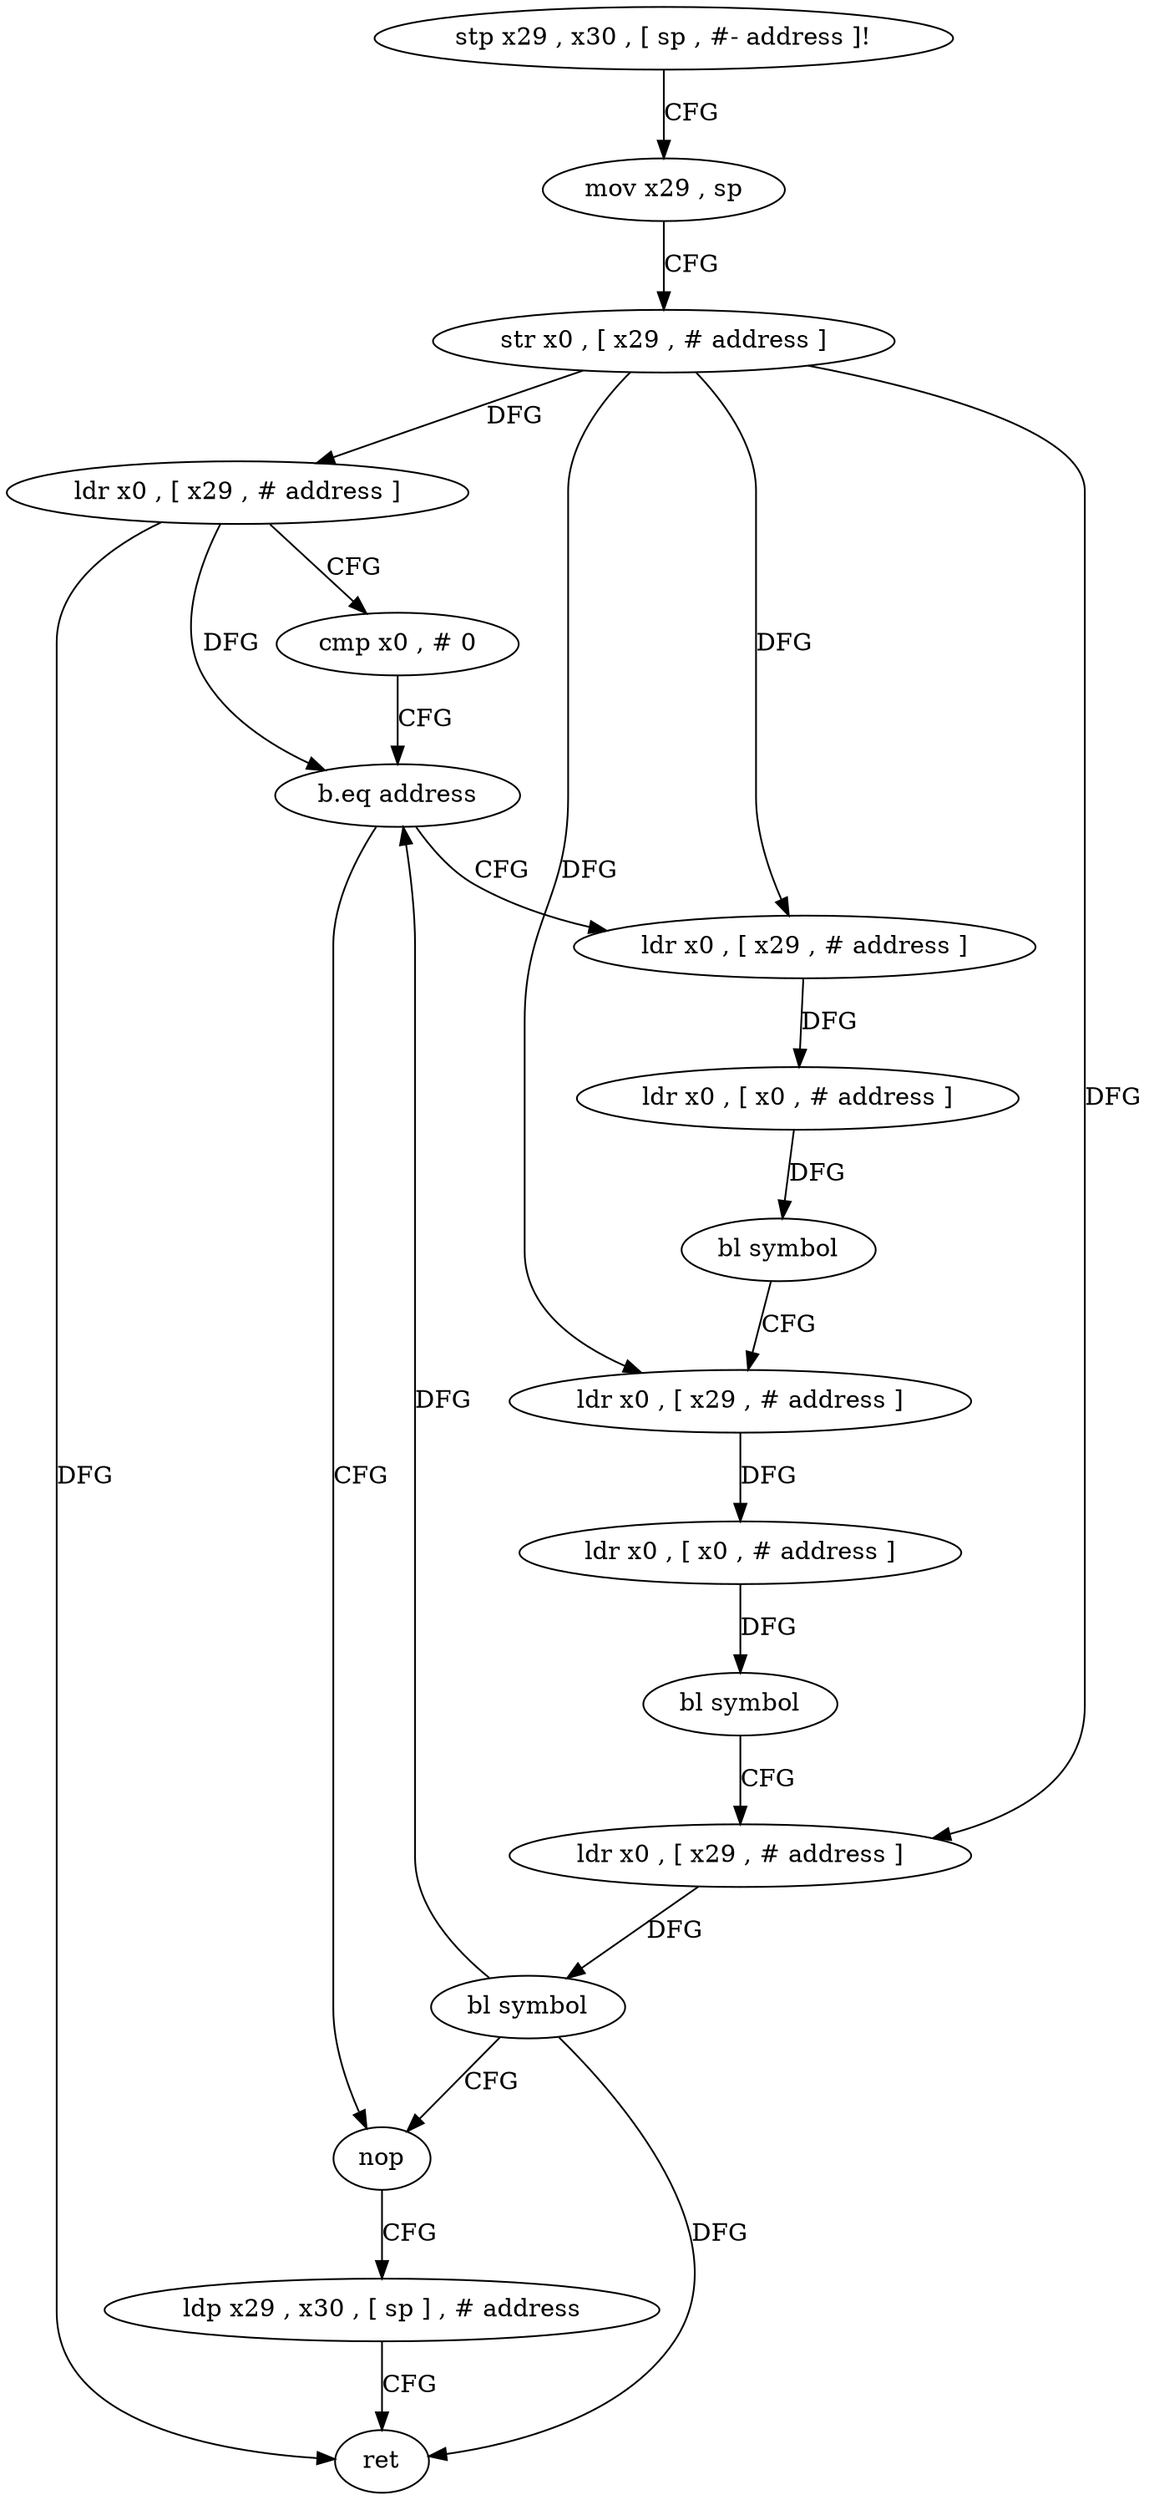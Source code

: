 digraph "func" {
"109888" [label = "stp x29 , x30 , [ sp , #- address ]!" ]
"109892" [label = "mov x29 , sp" ]
"109896" [label = "str x0 , [ x29 , # address ]" ]
"109900" [label = "ldr x0 , [ x29 , # address ]" ]
"109904" [label = "cmp x0 , # 0" ]
"109908" [label = "b.eq address" ]
"109944" [label = "nop" ]
"109912" [label = "ldr x0 , [ x29 , # address ]" ]
"109948" [label = "ldp x29 , x30 , [ sp ] , # address" ]
"109952" [label = "ret" ]
"109916" [label = "ldr x0 , [ x0 , # address ]" ]
"109920" [label = "bl symbol" ]
"109924" [label = "ldr x0 , [ x29 , # address ]" ]
"109928" [label = "ldr x0 , [ x0 , # address ]" ]
"109932" [label = "bl symbol" ]
"109936" [label = "ldr x0 , [ x29 , # address ]" ]
"109940" [label = "bl symbol" ]
"109888" -> "109892" [ label = "CFG" ]
"109892" -> "109896" [ label = "CFG" ]
"109896" -> "109900" [ label = "DFG" ]
"109896" -> "109912" [ label = "DFG" ]
"109896" -> "109924" [ label = "DFG" ]
"109896" -> "109936" [ label = "DFG" ]
"109900" -> "109904" [ label = "CFG" ]
"109900" -> "109908" [ label = "DFG" ]
"109900" -> "109952" [ label = "DFG" ]
"109904" -> "109908" [ label = "CFG" ]
"109908" -> "109944" [ label = "CFG" ]
"109908" -> "109912" [ label = "CFG" ]
"109944" -> "109948" [ label = "CFG" ]
"109912" -> "109916" [ label = "DFG" ]
"109948" -> "109952" [ label = "CFG" ]
"109916" -> "109920" [ label = "DFG" ]
"109920" -> "109924" [ label = "CFG" ]
"109924" -> "109928" [ label = "DFG" ]
"109928" -> "109932" [ label = "DFG" ]
"109932" -> "109936" [ label = "CFG" ]
"109936" -> "109940" [ label = "DFG" ]
"109940" -> "109944" [ label = "CFG" ]
"109940" -> "109908" [ label = "DFG" ]
"109940" -> "109952" [ label = "DFG" ]
}
